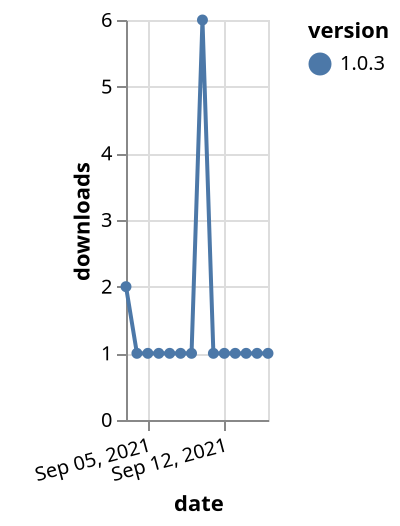 {"$schema": "https://vega.github.io/schema/vega-lite/v5.json", "description": "A simple bar chart with embedded data.", "data": {"values": [{"date": "2021-09-03", "total": 583, "delta": 2, "version": "1.0.3"}, {"date": "2021-09-04", "total": 584, "delta": 1, "version": "1.0.3"}, {"date": "2021-09-05", "total": 585, "delta": 1, "version": "1.0.3"}, {"date": "2021-09-06", "total": 586, "delta": 1, "version": "1.0.3"}, {"date": "2021-09-07", "total": 587, "delta": 1, "version": "1.0.3"}, {"date": "2021-09-08", "total": 588, "delta": 1, "version": "1.0.3"}, {"date": "2021-09-09", "total": 589, "delta": 1, "version": "1.0.3"}, {"date": "2021-09-10", "total": 595, "delta": 6, "version": "1.0.3"}, {"date": "2021-09-11", "total": 596, "delta": 1, "version": "1.0.3"}, {"date": "2021-09-12", "total": 597, "delta": 1, "version": "1.0.3"}, {"date": "2021-09-13", "total": 598, "delta": 1, "version": "1.0.3"}, {"date": "2021-09-14", "total": 599, "delta": 1, "version": "1.0.3"}, {"date": "2021-09-15", "total": 600, "delta": 1, "version": "1.0.3"}, {"date": "2021-09-16", "total": 601, "delta": 1, "version": "1.0.3"}]}, "width": "container", "mark": {"type": "line", "point": {"filled": true}}, "encoding": {"x": {"field": "date", "type": "temporal", "timeUnit": "yearmonthdate", "title": "date", "axis": {"labelAngle": -15}}, "y": {"field": "delta", "type": "quantitative", "title": "downloads"}, "color": {"field": "version", "type": "nominal"}, "tooltip": {"field": "delta"}}}